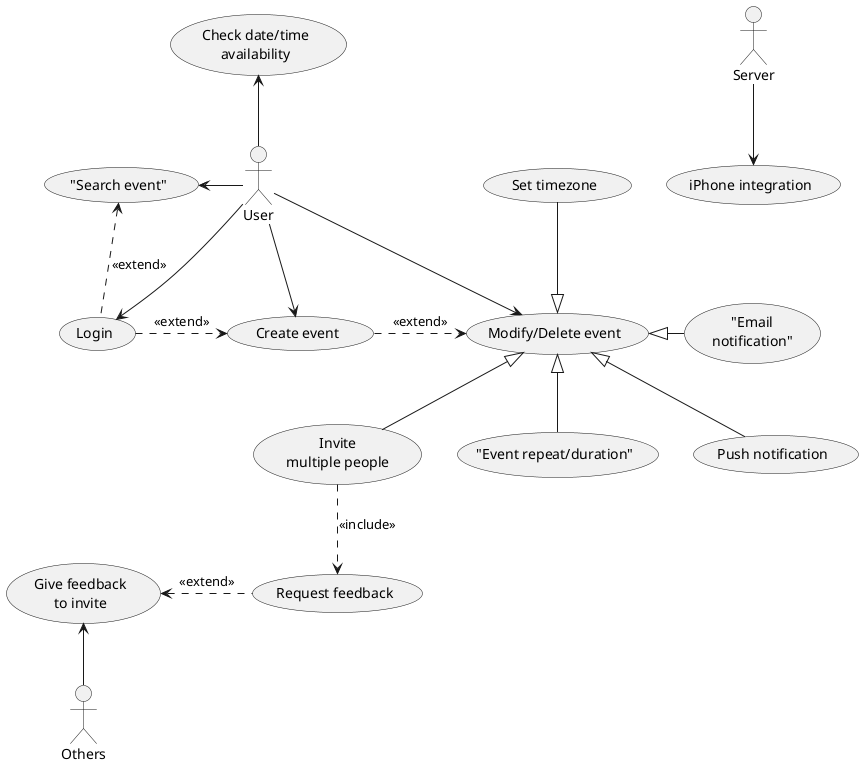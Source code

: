 @startuml

usecase (Create event) as UC1
usecase (Modify/Delete event) as UC2
usecase (Invite\nmultiple people) as UC3
usecase (Request feedback) as UC4
usecase (iPhone integration) as UC5
usecase (Give feedback\nto invite) as UC6
usecase ("Event repeat/duration") as UC7
usecase (Push notification) as UC8
usecase ("Search event") as UC9
usecase (Login) as UC10
usecase (Check date/time\navailability) as UC11
usecase ("Email\nnotification") as UC12
usecase (Set timezone) as UC13

actor :User:
actor :Others:
actor :Server:

User -down-> UC10
User -left-> UC9
UC10 .up.> UC9 : <<extend>>
User -up-> UC11
User -down-> UC1
User -down-> UC2
UC1 .> UC2 : <<extend>>
UC2 <|-down- UC3
UC2 <|-down- UC7
UC2 <|-down- UC8
UC2 <|-right- UC12
UC2 <|-up- UC13
UC3 .down.> UC4 : <<include>>
Others -up-> UC6
Server -down-> UC5
UC10 .> UC1 : <<extend>>
UC6 <. UC4 : <<extend>>

@enduml